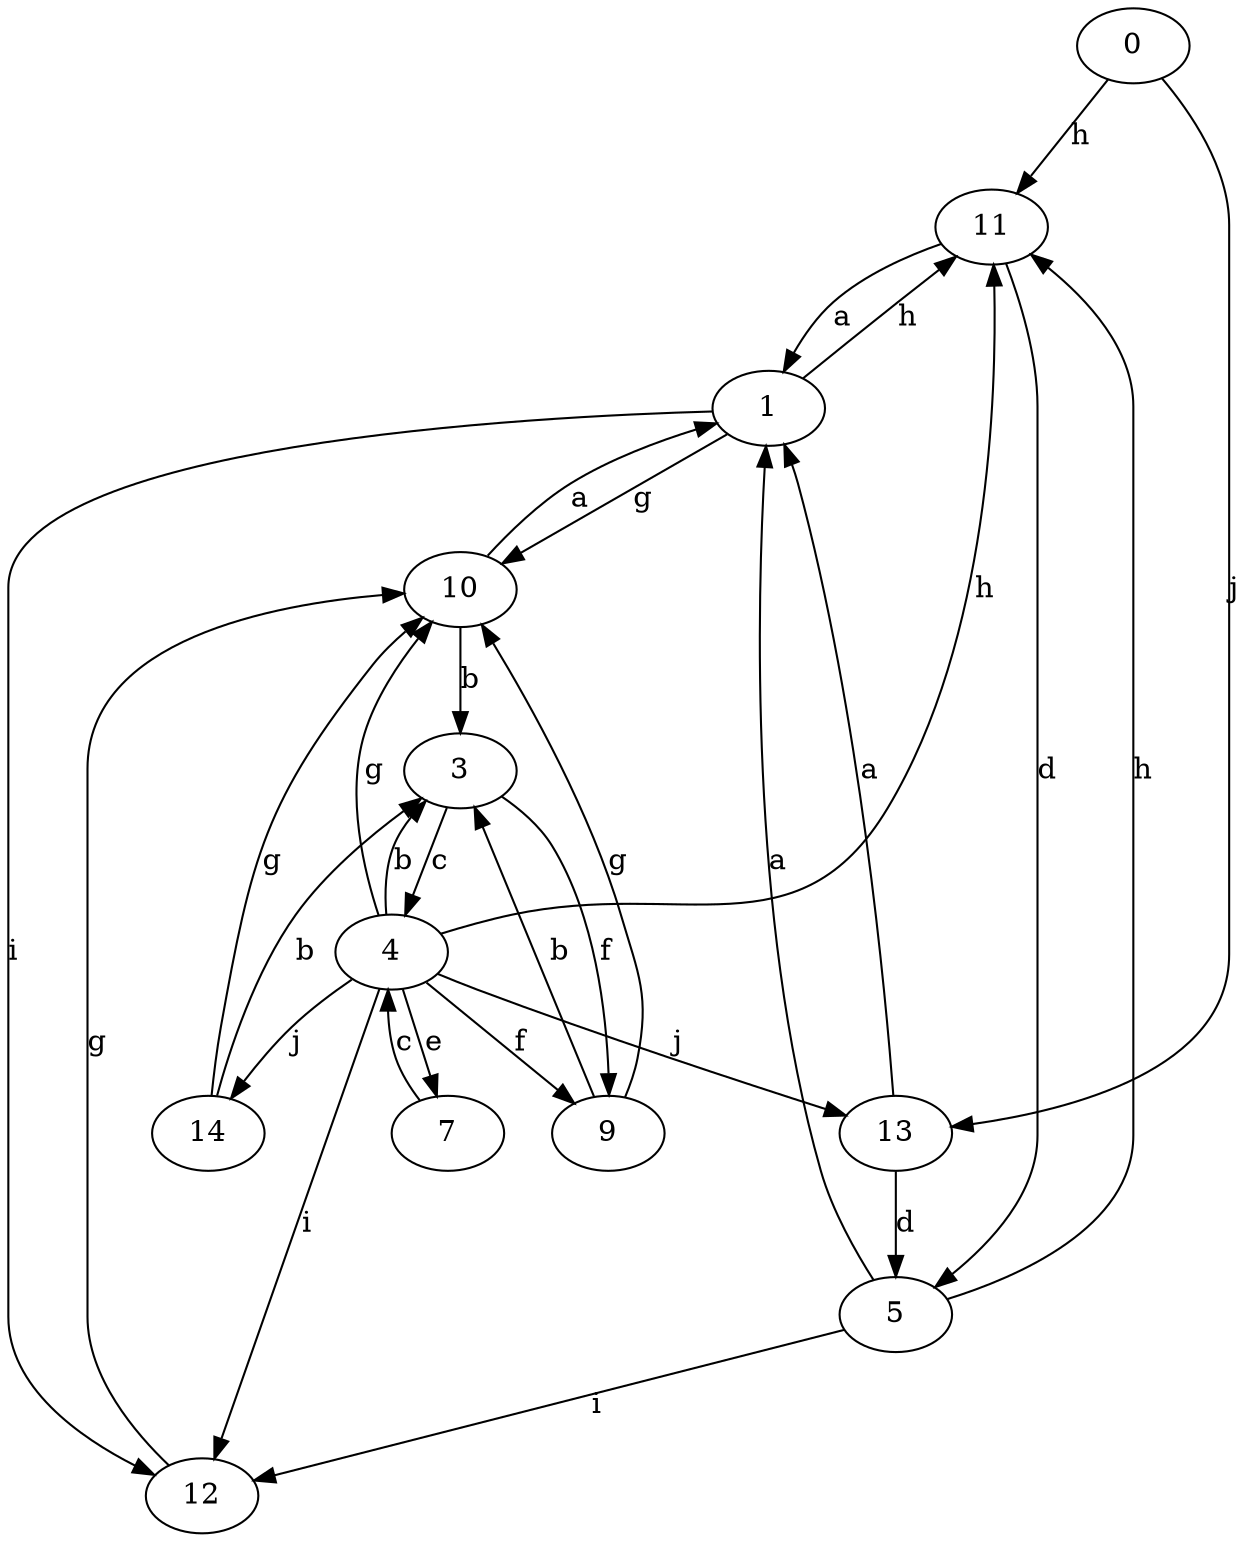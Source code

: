 strict digraph  {
0;
1;
3;
4;
5;
7;
9;
10;
11;
12;
13;
14;
0 -> 11  [label=h];
0 -> 13  [label=j];
1 -> 10  [label=g];
1 -> 11  [label=h];
1 -> 12  [label=i];
3 -> 4  [label=c];
3 -> 9  [label=f];
4 -> 3  [label=b];
4 -> 7  [label=e];
4 -> 9  [label=f];
4 -> 10  [label=g];
4 -> 11  [label=h];
4 -> 12  [label=i];
4 -> 13  [label=j];
4 -> 14  [label=j];
5 -> 1  [label=a];
5 -> 11  [label=h];
5 -> 12  [label=i];
7 -> 4  [label=c];
9 -> 3  [label=b];
9 -> 10  [label=g];
10 -> 1  [label=a];
10 -> 3  [label=b];
11 -> 1  [label=a];
11 -> 5  [label=d];
12 -> 10  [label=g];
13 -> 1  [label=a];
13 -> 5  [label=d];
14 -> 3  [label=b];
14 -> 10  [label=g];
}
